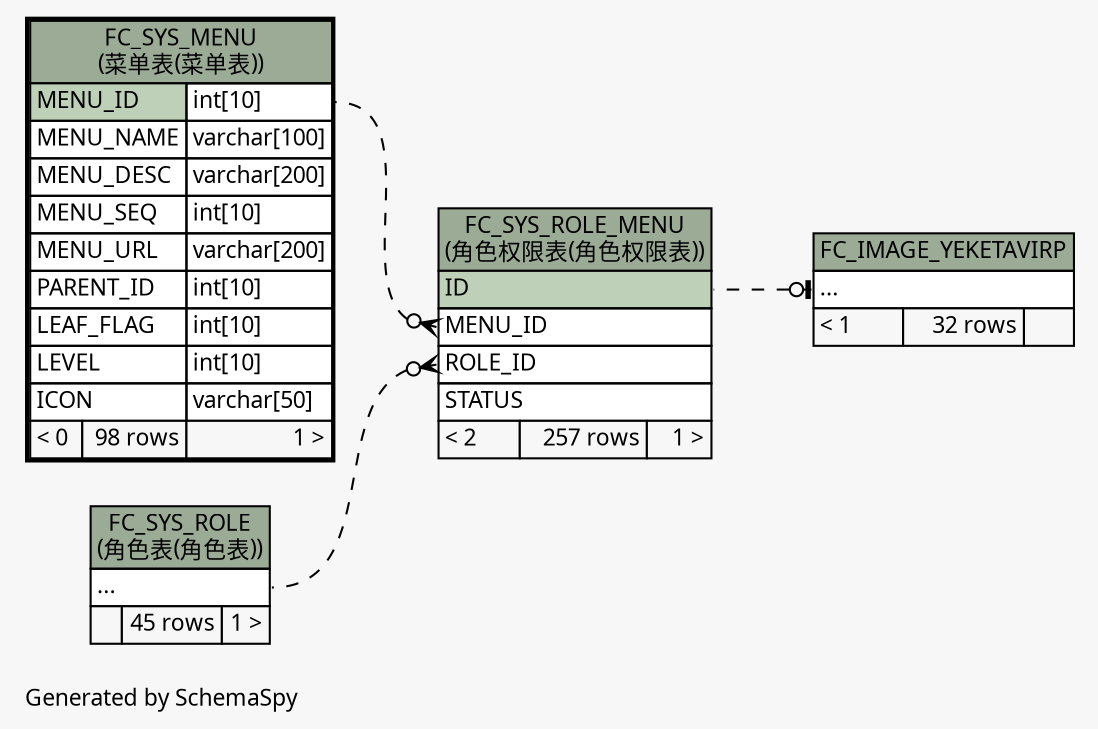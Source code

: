 // dot 2.26.0 on Linux 2.6.32-504.8.1.el6.x86_64
// SchemaSpy rev Unknown
digraph "impliedTwoDegreesRelationshipsDiagram" {
  graph [
    rankdir="RL"
    bgcolor="#f7f7f7"
    label="\nGenerated by SchemaSpy"
    labeljust="l"
    nodesep="0.18"
    ranksep="0.46"
    fontname="Microsoft YaHei"
    fontsize="11"
  ];
  node [
    fontname="Microsoft YaHei"
    fontsize="11"
    shape="plaintext"
  ];
  edge [
    arrowsize="0.8"
  ];
  "FC_IMAGE_YEKETAVIRP":"elipses":w -> "FC_SYS_ROLE_MENU":"ID":e [arrowhead=none dir=back arrowtail=teeodot style=dashed];
  "FC_SYS_ROLE_MENU":"MENU_ID":w -> "FC_SYS_MENU":"MENU_ID.type":e [arrowhead=none dir=back arrowtail=crowodot style=dashed];
  "FC_SYS_ROLE_MENU":"ROLE_ID":w -> "FC_SYS_ROLE":"elipses":e [arrowhead=none dir=back arrowtail=crowodot style=dashed];
  "FC_IMAGE_YEKETAVIRP" [
    label=<
    <TABLE BORDER="0" CELLBORDER="1" CELLSPACING="0" BGCOLOR="#ffffff">
      <TR><TD COLSPAN="3" BGCOLOR="#9bab96" ALIGN="CENTER">FC_IMAGE_YEKETAVIRP</TD></TR>
      <TR><TD PORT="elipses" COLSPAN="3" ALIGN="LEFT">...</TD></TR>
      <TR><TD ALIGN="LEFT" BGCOLOR="#f7f7f7">&lt; 1</TD><TD ALIGN="RIGHT" BGCOLOR="#f7f7f7">32 rows</TD><TD ALIGN="RIGHT" BGCOLOR="#f7f7f7">  </TD></TR>
    </TABLE>>
    URL="FC_IMAGE_YEKETAVIRP.html"
    tooltip="FC_IMAGE_YEKETAVIRP"
  ];
  "FC_SYS_MENU" [
    label=<
    <TABLE BORDER="2" CELLBORDER="1" CELLSPACING="0" BGCOLOR="#ffffff">
      <TR><TD COLSPAN="3" BGCOLOR="#9bab96" ALIGN="CENTER">FC_SYS_MENU<br/>(菜单表(菜单表))</TD></TR>
      <TR><TD PORT="MENU_ID" COLSPAN="2" BGCOLOR="#bed1b8" ALIGN="LEFT">MENU_ID</TD><TD PORT="MENU_ID.type" ALIGN="LEFT">int[10]</TD></TR>
      <TR><TD PORT="MENU_NAME" COLSPAN="2" ALIGN="LEFT">MENU_NAME</TD><TD PORT="MENU_NAME.type" ALIGN="LEFT">varchar[100]</TD></TR>
      <TR><TD PORT="MENU_DESC" COLSPAN="2" ALIGN="LEFT">MENU_DESC</TD><TD PORT="MENU_DESC.type" ALIGN="LEFT">varchar[200]</TD></TR>
      <TR><TD PORT="MENU_SEQ" COLSPAN="2" ALIGN="LEFT">MENU_SEQ</TD><TD PORT="MENU_SEQ.type" ALIGN="LEFT">int[10]</TD></TR>
      <TR><TD PORT="MENU_URL" COLSPAN="2" ALIGN="LEFT">MENU_URL</TD><TD PORT="MENU_URL.type" ALIGN="LEFT">varchar[200]</TD></TR>
      <TR><TD PORT="PARENT_ID" COLSPAN="2" ALIGN="LEFT">PARENT_ID</TD><TD PORT="PARENT_ID.type" ALIGN="LEFT">int[10]</TD></TR>
      <TR><TD PORT="LEAF_FLAG" COLSPAN="2" ALIGN="LEFT">LEAF_FLAG</TD><TD PORT="LEAF_FLAG.type" ALIGN="LEFT">int[10]</TD></TR>
      <TR><TD PORT="LEVEL" COLSPAN="2" ALIGN="LEFT">LEVEL</TD><TD PORT="LEVEL.type" ALIGN="LEFT">int[10]</TD></TR>
      <TR><TD PORT="ICON" COLSPAN="2" ALIGN="LEFT">ICON</TD><TD PORT="ICON.type" ALIGN="LEFT">varchar[50]</TD></TR>
      <TR><TD ALIGN="LEFT" BGCOLOR="#f7f7f7">&lt; 0</TD><TD ALIGN="RIGHT" BGCOLOR="#f7f7f7">98 rows</TD><TD ALIGN="RIGHT" BGCOLOR="#f7f7f7">1 &gt;</TD></TR>
    </TABLE>>
    URL="FC_SYS_MENU.html"
    tooltip="FC_SYS_MENU"
  ];
  "FC_SYS_ROLE" [
    label=<
    <TABLE BORDER="0" CELLBORDER="1" CELLSPACING="0" BGCOLOR="#ffffff">
      <TR><TD COLSPAN="3" BGCOLOR="#9bab96" ALIGN="CENTER">FC_SYS_ROLE<br/>(角色表(角色表))</TD></TR>
      <TR><TD PORT="elipses" COLSPAN="3" ALIGN="LEFT">...</TD></TR>
      <TR><TD ALIGN="LEFT" BGCOLOR="#f7f7f7">  </TD><TD ALIGN="RIGHT" BGCOLOR="#f7f7f7">45 rows</TD><TD ALIGN="RIGHT" BGCOLOR="#f7f7f7">1 &gt;</TD></TR>
    </TABLE>>
    URL="FC_SYS_ROLE.html"
    tooltip="FC_SYS_ROLE"
  ];
  "FC_SYS_ROLE_MENU" [
    label=<
    <TABLE BORDER="0" CELLBORDER="1" CELLSPACING="0" BGCOLOR="#ffffff">
      <TR><TD COLSPAN="3" BGCOLOR="#9bab96" ALIGN="CENTER">FC_SYS_ROLE_MENU<br/>(角色权限表(角色权限表))</TD></TR>
      <TR><TD PORT="ID" COLSPAN="3" BGCOLOR="#bed1b8" ALIGN="LEFT">ID</TD></TR>
      <TR><TD PORT="MENU_ID" COLSPAN="3" ALIGN="LEFT">MENU_ID</TD></TR>
      <TR><TD PORT="ROLE_ID" COLSPAN="3" ALIGN="LEFT">ROLE_ID</TD></TR>
      <TR><TD PORT="STATUS" COLSPAN="3" ALIGN="LEFT">STATUS</TD></TR>
      <TR><TD ALIGN="LEFT" BGCOLOR="#f7f7f7">&lt; 2</TD><TD ALIGN="RIGHT" BGCOLOR="#f7f7f7">257 rows</TD><TD ALIGN="RIGHT" BGCOLOR="#f7f7f7">1 &gt;</TD></TR>
    </TABLE>>
    URL="FC_SYS_ROLE_MENU.html"
    tooltip="FC_SYS_ROLE_MENU"
  ];
}
